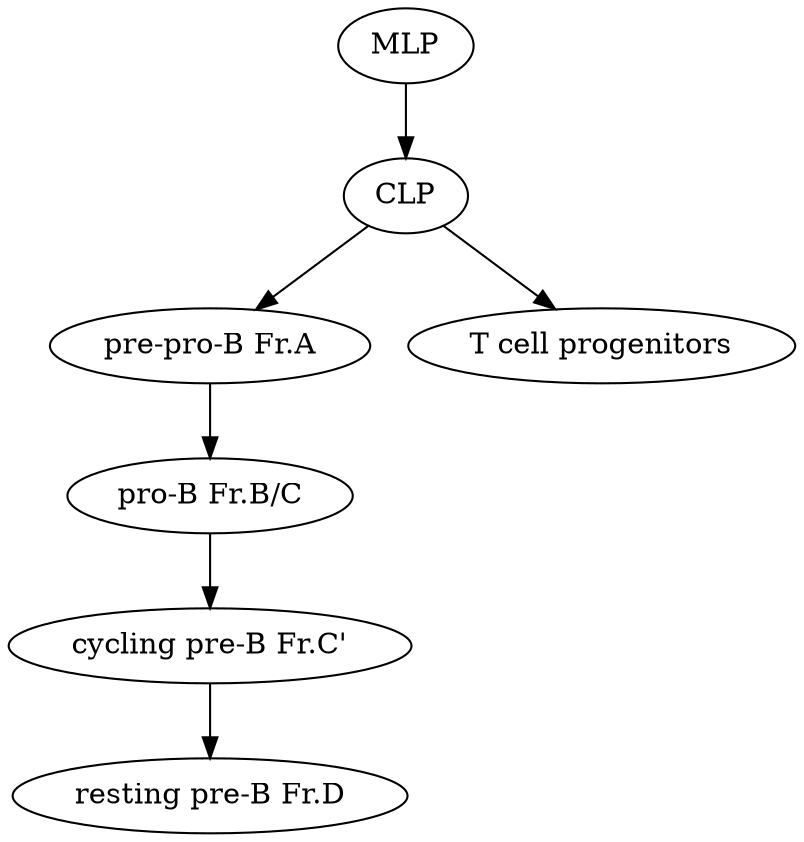 digraph x{
	MLP -> CLP;
	CLP -> "pre-pro-B Fr.A";
	CLP -> "T cell progenitors";
	"pre-pro-B Fr.A" -> "pro-B Fr.B/C";
	"pro-B Fr.B/C" -> "cycling pre-B Fr.C'";
	"cycling pre-B Fr.C'" -> "resting pre-B Fr.D";
}
